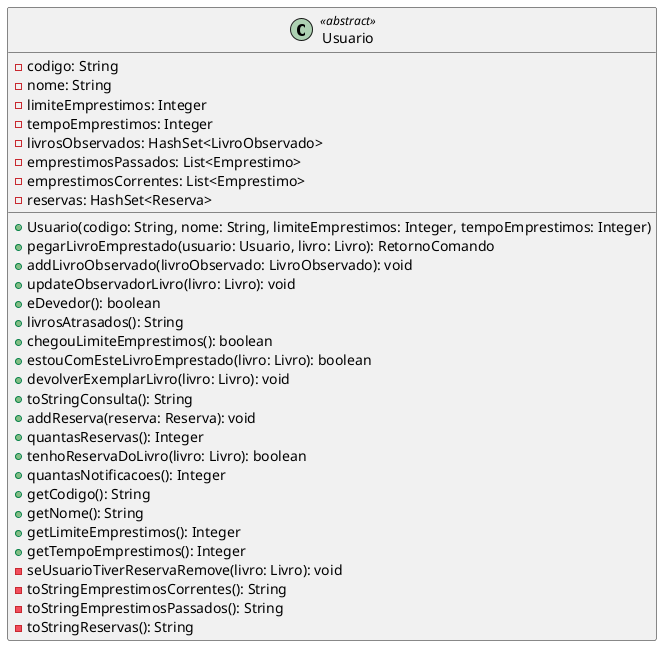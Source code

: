 @startuml

class Usuario <<abstract>>{
    - codigo: String
    - nome: String
    - limiteEmprestimos: Integer
    - tempoEmprestimos: Integer
    - livrosObservados: HashSet<LivroObservado>
    - emprestimosPassados: List<Emprestimo>
    - emprestimosCorrentes: List<Emprestimo>
    - reservas: HashSet<Reserva>

    + Usuario(codigo: String, nome: String, limiteEmprestimos: Integer, tempoEmprestimos: Integer)
    + pegarLivroEmprestado(usuario: Usuario, livro: Livro): RetornoComando
    + addLivroObservado(livroObservado: LivroObservado): void
    + updateObservadorLivro(livro: Livro): void
    + eDevedor(): boolean
    + livrosAtrasados(): String
    + chegouLimiteEmprestimos(): boolean
    + estouComEsteLivroEmprestado(livro: Livro): boolean
    + devolverExemplarLivro(livro: Livro): void
    + toStringConsulta(): String
    + addReserva(reserva: Reserva): void
    + quantasReservas(): Integer
    + tenhoReservaDoLivro(livro: Livro): boolean
    + quantasNotificacoes(): Integer
    + getCodigo(): String
    + getNome(): String
    + getLimiteEmprestimos(): Integer
    + getTempoEmprestimos(): Integer
    - seUsuarioTiverReservaRemove(livro: Livro): void
    - toStringEmprestimosCorrentes(): String
    - toStringEmprestimosPassados(): String
    - toStringReservas(): String
}

@enduml